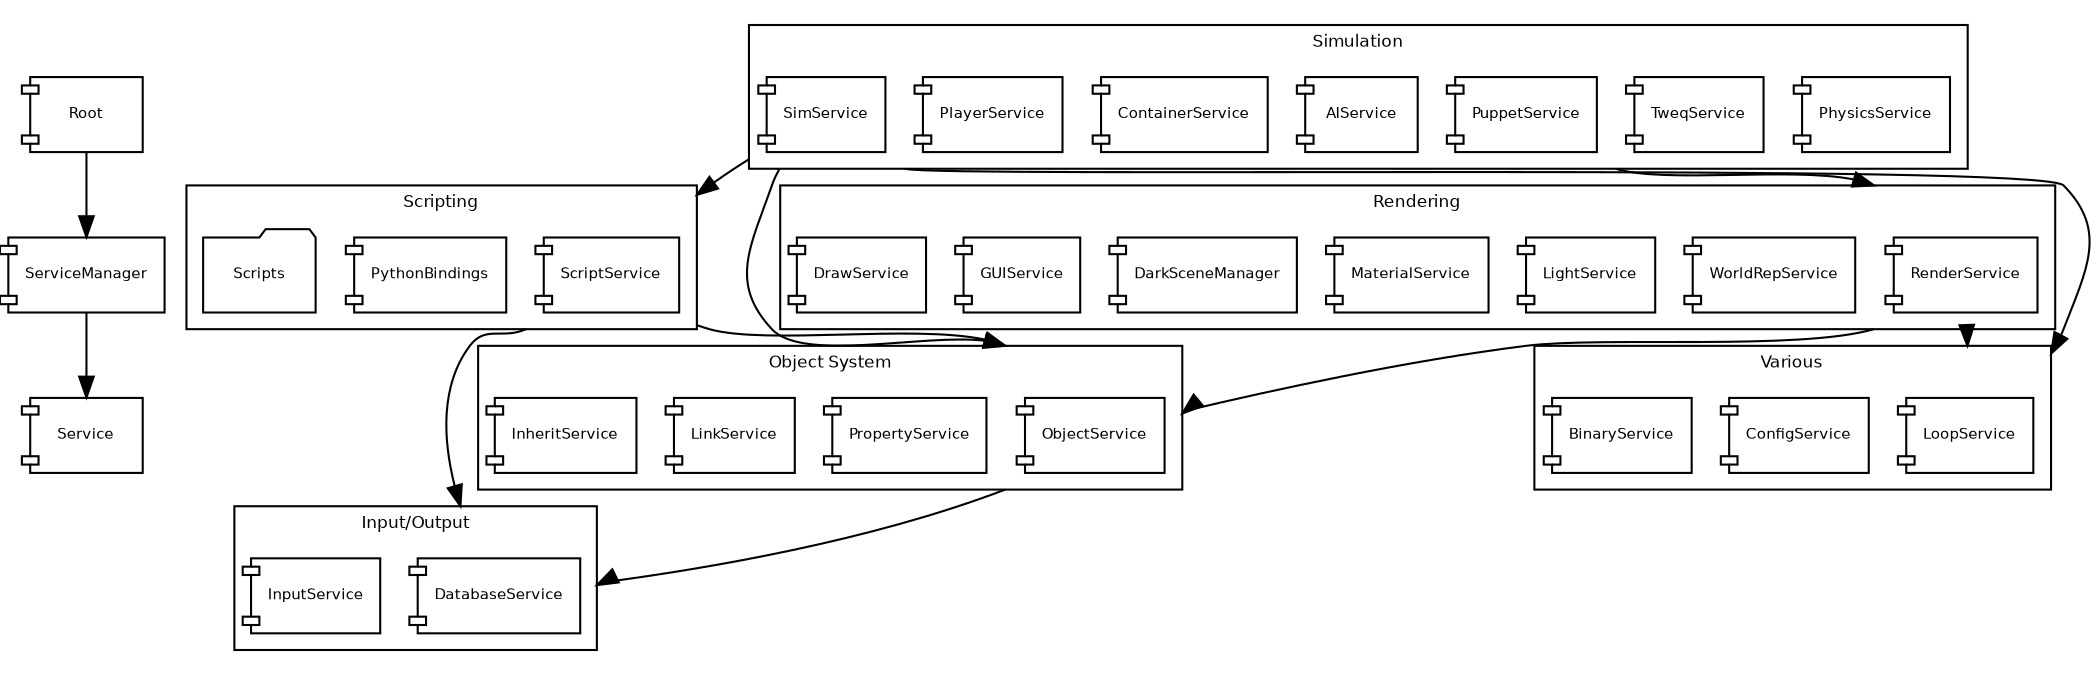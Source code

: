 digraph G {
	fontname = "Bitstream Vera Sans"
	fontsize = 8
	compound = true
	
	
	node [
		fontname = "Bitstream Vera Sans"
		fontsize = 7
		shape = "component"	
	]
	
	edge [
		fontname = "Bitstream Vera Sans"
		fontsize = 7
	]
	
	Root [
		label = "Root"
	]
		
	ServiceManager [
		label = "ServiceManager"
	]
		
	Service [
		label = "Service"
	]	
	
		
	subgraph clusterObjSys {
		label = "Object System"
		
		ObjectService 
		PropertyService
		LinkService
		InheritService
	}
	
	subgraph clusterRender {
		label = "Rendering"
		
		RenderService
		WorldRepService
		LightService
		MaterialService
		DarkSceneManager
		GUIService
		DrawService
	}
	
	subgraph clusterIO {
		label = "Input/Output"
		
		DatabaseService
		InputService
	}
	
	subgraph clusterSim {
		label = "Simulation"
		
		PhysicsService
		TweqService
		PuppetService
		AIService
		ContainerService
		PlayerService
		SimService
	}

	subgraph clusterScripting {
		label = "Scripting"
		
		ScriptService
		PythonBindings
		Scripts [
			label = "Scripts"
			shape = "folder"
		]
		
	}
	
	subgraph clusterVarious {
		label = "Various"
	
		LoopService
		ConfigService
		BinaryService
	}
	
	Root -> ServiceManager
	ServiceManager -> Service
	
	RenderService -> ObjectService [ ltail=clusterRender lhead=clusterObjSys ]
	RenderService -> LoopService [ ltail=clusterRender lhead=clusterVarious ]
	ObjectService -> DatabaseService [ ltail=clusterObjSys lhead=clusterIO ]
	SimService -> LoopService [ ltail=clusterSim lhead=clusterVarious ]
	SimService -> ObjectService [ ltail=clusterSim lhead=clusterObjSys ]
	SimService -> ScriptService [ ltail=clusterSim lhead=clusterScripting ]
	PuppetService -> RenderService [ ltail=clusterSim lhead=clusterRender ]
	ScriptService -> DatabaseService [ ltail=clusterScripting lhead=clusterIO ]
	ScriptService -> ObjectService [ ltail=clusterScripting lhead=clusterObjSys ]
}